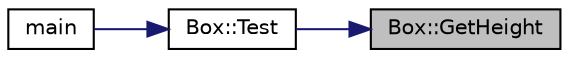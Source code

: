 digraph "Box::GetHeight"
{
 // LATEX_PDF_SIZE
  bgcolor="transparent";
  edge [fontname="Helvetica",fontsize="10",labelfontname="Helvetica",labelfontsize="10"];
  node [fontname="Helvetica",fontsize="10",shape=record];
  rankdir="RL";
  Node1 [label="Box::GetHeight",height=0.2,width=0.4,color="black", fillcolor="grey75", style="filled", fontcolor="black",tooltip="Retourne height."];
  Node1 -> Node2 [dir="back",color="midnightblue",fontsize="10",style="solid",fontname="Helvetica"];
  Node2 [label="Box::Test",height=0.2,width=0.4,color="black",URL="$classBox.html#ab30d8d08bfff9e0505d1baa518b01fba",tooltip="Fonction test de la classe Box."];
  Node2 -> Node3 [dir="back",color="midnightblue",fontsize="10",style="solid",fontname="Helvetica"];
  Node3 [label="main",height=0.2,width=0.4,color="black",URL="$main_8cpp.html#a0ddf1224851353fc92bfbff6f499fa97",tooltip=" "];
}
